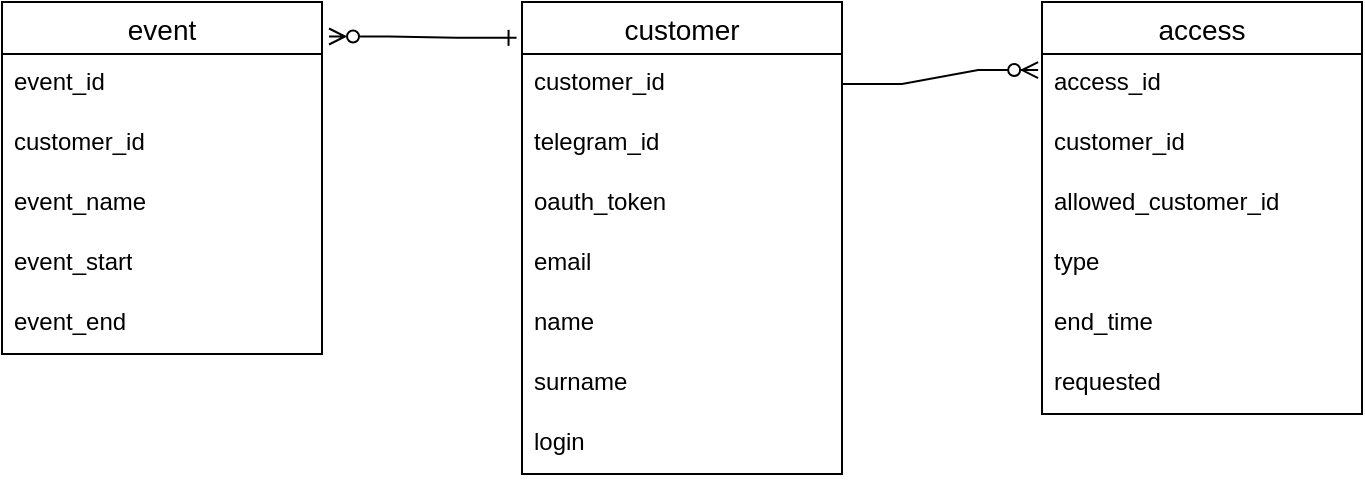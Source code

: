 <mxfile version="21.7.5" type="device">
  <diagram name="Страница — 1" id="y8SAOqV-wN6YWF6XibCg">
    <mxGraphModel dx="918" dy="543" grid="1" gridSize="10" guides="1" tooltips="1" connect="1" arrows="1" fold="1" page="1" pageScale="1" pageWidth="1654" pageHeight="2336" math="0" shadow="0">
      <root>
        <mxCell id="0" />
        <mxCell id="1" parent="0" />
        <mxCell id="VDrQe-1IBggxqNhieTt6-1" value="customer" style="swimlane;fontStyle=0;childLayout=stackLayout;horizontal=1;startSize=26;horizontalStack=0;resizeParent=1;resizeParentMax=0;resizeLast=0;collapsible=1;marginBottom=0;align=center;fontSize=14;" parent="1" vertex="1">
          <mxGeometry x="280" y="150" width="160" height="236" as="geometry" />
        </mxCell>
        <mxCell id="VDrQe-1IBggxqNhieTt6-2" value="customer_id" style="text;strokeColor=none;fillColor=none;spacingLeft=4;spacingRight=4;overflow=hidden;rotatable=0;points=[[0,0.5],[1,0.5]];portConstraint=eastwest;fontSize=12;whiteSpace=wrap;html=1;" parent="VDrQe-1IBggxqNhieTt6-1" vertex="1">
          <mxGeometry y="26" width="160" height="30" as="geometry" />
        </mxCell>
        <mxCell id="VDrQe-1IBggxqNhieTt6-18" value="telegram_id" style="text;strokeColor=none;fillColor=none;spacingLeft=4;spacingRight=4;overflow=hidden;rotatable=0;points=[[0,0.5],[1,0.5]];portConstraint=eastwest;fontSize=12;whiteSpace=wrap;html=1;" parent="VDrQe-1IBggxqNhieTt6-1" vertex="1">
          <mxGeometry y="56" width="160" height="30" as="geometry" />
        </mxCell>
        <mxCell id="VDrQe-1IBggxqNhieTt6-3" value="oauth_token" style="text;strokeColor=none;fillColor=none;spacingLeft=4;spacingRight=4;overflow=hidden;rotatable=0;points=[[0,0.5],[1,0.5]];portConstraint=eastwest;fontSize=12;whiteSpace=wrap;html=1;" parent="VDrQe-1IBggxqNhieTt6-1" vertex="1">
          <mxGeometry y="86" width="160" height="30" as="geometry" />
        </mxCell>
        <mxCell id="1JNO2H4p6Tld5prRxAXs-1" value="email" style="text;strokeColor=none;fillColor=none;spacingLeft=4;spacingRight=4;overflow=hidden;rotatable=0;points=[[0,0.5],[1,0.5]];portConstraint=eastwest;fontSize=12;whiteSpace=wrap;html=1;" parent="VDrQe-1IBggxqNhieTt6-1" vertex="1">
          <mxGeometry y="116" width="160" height="30" as="geometry" />
        </mxCell>
        <mxCell id="1JNO2H4p6Tld5prRxAXs-2" value="name" style="text;strokeColor=none;fillColor=none;spacingLeft=4;spacingRight=4;overflow=hidden;rotatable=0;points=[[0,0.5],[1,0.5]];portConstraint=eastwest;fontSize=12;whiteSpace=wrap;html=1;" parent="VDrQe-1IBggxqNhieTt6-1" vertex="1">
          <mxGeometry y="146" width="160" height="30" as="geometry" />
        </mxCell>
        <mxCell id="1JNO2H4p6Tld5prRxAXs-3" value="surname" style="text;strokeColor=none;fillColor=none;spacingLeft=4;spacingRight=4;overflow=hidden;rotatable=0;points=[[0,0.5],[1,0.5]];portConstraint=eastwest;fontSize=12;whiteSpace=wrap;html=1;" parent="VDrQe-1IBggxqNhieTt6-1" vertex="1">
          <mxGeometry y="176" width="160" height="30" as="geometry" />
        </mxCell>
        <mxCell id="HHg_uf4fNDIJ4DxF5YnP-5" value="login" style="text;strokeColor=none;fillColor=none;spacingLeft=4;spacingRight=4;overflow=hidden;rotatable=0;points=[[0,0.5],[1,0.5]];portConstraint=eastwest;fontSize=12;whiteSpace=wrap;html=1;" vertex="1" parent="VDrQe-1IBggxqNhieTt6-1">
          <mxGeometry y="206" width="160" height="30" as="geometry" />
        </mxCell>
        <mxCell id="VDrQe-1IBggxqNhieTt6-5" value="access" style="swimlane;fontStyle=0;childLayout=stackLayout;horizontal=1;startSize=26;horizontalStack=0;resizeParent=1;resizeParentMax=0;resizeLast=0;collapsible=1;marginBottom=0;align=center;fontSize=14;" parent="1" vertex="1">
          <mxGeometry x="540" y="150" width="160" height="206" as="geometry" />
        </mxCell>
        <mxCell id="VDrQe-1IBggxqNhieTt6-6" value="access_id" style="text;strokeColor=none;fillColor=none;spacingLeft=4;spacingRight=4;overflow=hidden;rotatable=0;points=[[0,0.5],[1,0.5]];portConstraint=eastwest;fontSize=12;whiteSpace=wrap;html=1;" parent="VDrQe-1IBggxqNhieTt6-5" vertex="1">
          <mxGeometry y="26" width="160" height="30" as="geometry" />
        </mxCell>
        <mxCell id="VDrQe-1IBggxqNhieTt6-7" value="customer_id" style="text;strokeColor=none;fillColor=none;spacingLeft=4;spacingRight=4;overflow=hidden;rotatable=0;points=[[0,0.5],[1,0.5]];portConstraint=eastwest;fontSize=12;whiteSpace=wrap;html=1;" parent="VDrQe-1IBggxqNhieTt6-5" vertex="1">
          <mxGeometry y="56" width="160" height="30" as="geometry" />
        </mxCell>
        <mxCell id="VDrQe-1IBggxqNhieTt6-8" value="allowed_customer_id" style="text;strokeColor=none;fillColor=none;spacingLeft=4;spacingRight=4;overflow=hidden;rotatable=0;points=[[0,0.5],[1,0.5]];portConstraint=eastwest;fontSize=12;whiteSpace=wrap;html=1;" parent="VDrQe-1IBggxqNhieTt6-5" vertex="1">
          <mxGeometry y="86" width="160" height="30" as="geometry" />
        </mxCell>
        <mxCell id="VDrQe-1IBggxqNhieTt6-16" value="type" style="text;strokeColor=none;fillColor=none;spacingLeft=4;spacingRight=4;overflow=hidden;rotatable=0;points=[[0,0.5],[1,0.5]];portConstraint=eastwest;fontSize=12;whiteSpace=wrap;html=1;" parent="VDrQe-1IBggxqNhieTt6-5" vertex="1">
          <mxGeometry y="116" width="160" height="30" as="geometry" />
        </mxCell>
        <mxCell id="HHg_uf4fNDIJ4DxF5YnP-10" value="end_time" style="text;strokeColor=none;fillColor=none;spacingLeft=4;spacingRight=4;overflow=hidden;rotatable=0;points=[[0,0.5],[1,0.5]];portConstraint=eastwest;fontSize=12;whiteSpace=wrap;html=1;" vertex="1" parent="VDrQe-1IBggxqNhieTt6-5">
          <mxGeometry y="146" width="160" height="30" as="geometry" />
        </mxCell>
        <mxCell id="1JNO2H4p6Tld5prRxAXs-5" value="requested" style="text;strokeColor=none;fillColor=none;spacingLeft=4;spacingRight=4;overflow=hidden;rotatable=0;points=[[0,0.5],[1,0.5]];portConstraint=eastwest;fontSize=12;whiteSpace=wrap;html=1;" parent="VDrQe-1IBggxqNhieTt6-5" vertex="1">
          <mxGeometry y="176" width="160" height="30" as="geometry" />
        </mxCell>
        <mxCell id="VDrQe-1IBggxqNhieTt6-12" value="" style="edgeStyle=entityRelationEdgeStyle;fontSize=12;html=1;endArrow=ERzeroToMany;endFill=1;rounded=0;exitX=1;exitY=0.5;exitDx=0;exitDy=0;entryX=-0.012;entryY=0.267;entryDx=0;entryDy=0;entryPerimeter=0;" parent="1" source="VDrQe-1IBggxqNhieTt6-2" target="VDrQe-1IBggxqNhieTt6-6" edge="1">
          <mxGeometry width="100" height="100" relative="1" as="geometry">
            <mxPoint x="470" y="360" as="sourcePoint" />
            <mxPoint x="570" y="260" as="targetPoint" />
          </mxGeometry>
        </mxCell>
        <mxCell id="HHg_uf4fNDIJ4DxF5YnP-1" value="event" style="swimlane;fontStyle=0;childLayout=stackLayout;horizontal=1;startSize=26;horizontalStack=0;resizeParent=1;resizeParentMax=0;resizeLast=0;collapsible=1;marginBottom=0;align=center;fontSize=14;" vertex="1" parent="1">
          <mxGeometry x="20" y="150" width="160" height="176" as="geometry" />
        </mxCell>
        <mxCell id="HHg_uf4fNDIJ4DxF5YnP-2" value="event_id" style="text;strokeColor=none;fillColor=none;spacingLeft=4;spacingRight=4;overflow=hidden;rotatable=0;points=[[0,0.5],[1,0.5]];portConstraint=eastwest;fontSize=12;whiteSpace=wrap;html=1;" vertex="1" parent="HHg_uf4fNDIJ4DxF5YnP-1">
          <mxGeometry y="26" width="160" height="30" as="geometry" />
        </mxCell>
        <mxCell id="HHg_uf4fNDIJ4DxF5YnP-8" value="customer_id" style="text;strokeColor=none;fillColor=none;spacingLeft=4;spacingRight=4;overflow=hidden;rotatable=0;points=[[0,0.5],[1,0.5]];portConstraint=eastwest;fontSize=12;whiteSpace=wrap;html=1;" vertex="1" parent="HHg_uf4fNDIJ4DxF5YnP-1">
          <mxGeometry y="56" width="160" height="30" as="geometry" />
        </mxCell>
        <mxCell id="HHg_uf4fNDIJ4DxF5YnP-3" value="event_name" style="text;strokeColor=none;fillColor=none;spacingLeft=4;spacingRight=4;overflow=hidden;rotatable=0;points=[[0,0.5],[1,0.5]];portConstraint=eastwest;fontSize=12;whiteSpace=wrap;html=1;" vertex="1" parent="HHg_uf4fNDIJ4DxF5YnP-1">
          <mxGeometry y="86" width="160" height="30" as="geometry" />
        </mxCell>
        <mxCell id="HHg_uf4fNDIJ4DxF5YnP-7" value="event_start" style="text;strokeColor=none;fillColor=none;spacingLeft=4;spacingRight=4;overflow=hidden;rotatable=0;points=[[0,0.5],[1,0.5]];portConstraint=eastwest;fontSize=12;whiteSpace=wrap;html=1;" vertex="1" parent="HHg_uf4fNDIJ4DxF5YnP-1">
          <mxGeometry y="116" width="160" height="30" as="geometry" />
        </mxCell>
        <mxCell id="HHg_uf4fNDIJ4DxF5YnP-4" value="event_end" style="text;strokeColor=none;fillColor=none;spacingLeft=4;spacingRight=4;overflow=hidden;rotatable=0;points=[[0,0.5],[1,0.5]];portConstraint=eastwest;fontSize=12;whiteSpace=wrap;html=1;" vertex="1" parent="HHg_uf4fNDIJ4DxF5YnP-1">
          <mxGeometry y="146" width="160" height="30" as="geometry" />
        </mxCell>
        <mxCell id="HHg_uf4fNDIJ4DxF5YnP-9" value="" style="edgeStyle=entityRelationEdgeStyle;fontSize=12;html=1;endArrow=ERone;endFill=0;rounded=0;startArrow=ERzeroToMany;startFill=0;exitX=1.022;exitY=0.098;exitDx=0;exitDy=0;exitPerimeter=0;entryX=-0.017;entryY=0.076;entryDx=0;entryDy=0;entryPerimeter=0;" edge="1" parent="1" source="HHg_uf4fNDIJ4DxF5YnP-1" target="VDrQe-1IBggxqNhieTt6-1">
          <mxGeometry width="100" height="100" relative="1" as="geometry">
            <mxPoint x="340" y="360" as="sourcePoint" />
            <mxPoint x="440" y="260" as="targetPoint" />
          </mxGeometry>
        </mxCell>
      </root>
    </mxGraphModel>
  </diagram>
</mxfile>
